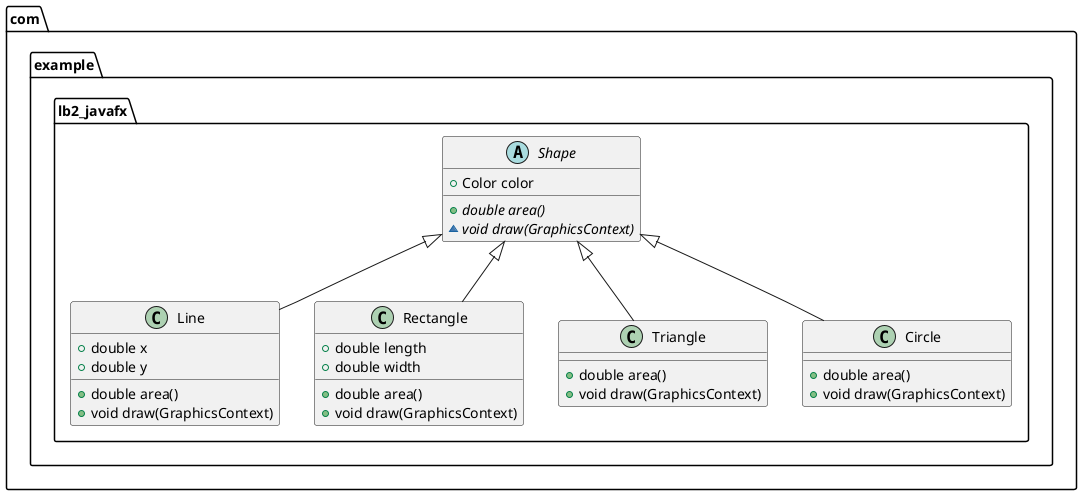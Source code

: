 @startuml
abstract class com.example.lb2_javafx.Shape {
+ Color color
+ {abstract}double area()
~ {abstract}void draw(GraphicsContext)
}


class com.example.lb2_javafx.Line {
+ double x
+ double y
+ double area()
+ void draw(GraphicsContext)
}


class com.example.lb2_javafx.Rectangle {
+ double length
+ double width
+ double area()
+ void draw(GraphicsContext)
}


class com.example.lb2_javafx.Triangle {
+ double area()
+ void draw(GraphicsContext)
}

class com.example.lb2_javafx.Circle {
+ double area()
+ void draw(GraphicsContext)
}



com.example.lb2_javafx.Shape <|-- com.example.lb2_javafx.Line
com.example.lb2_javafx.Shape <|-- com.example.lb2_javafx.Rectangle
com.example.lb2_javafx.Shape <|-- com.example.lb2_javafx.Triangle
com.example.lb2_javafx.Shape <|-- com.example.lb2_javafx.Circle
@enduml
